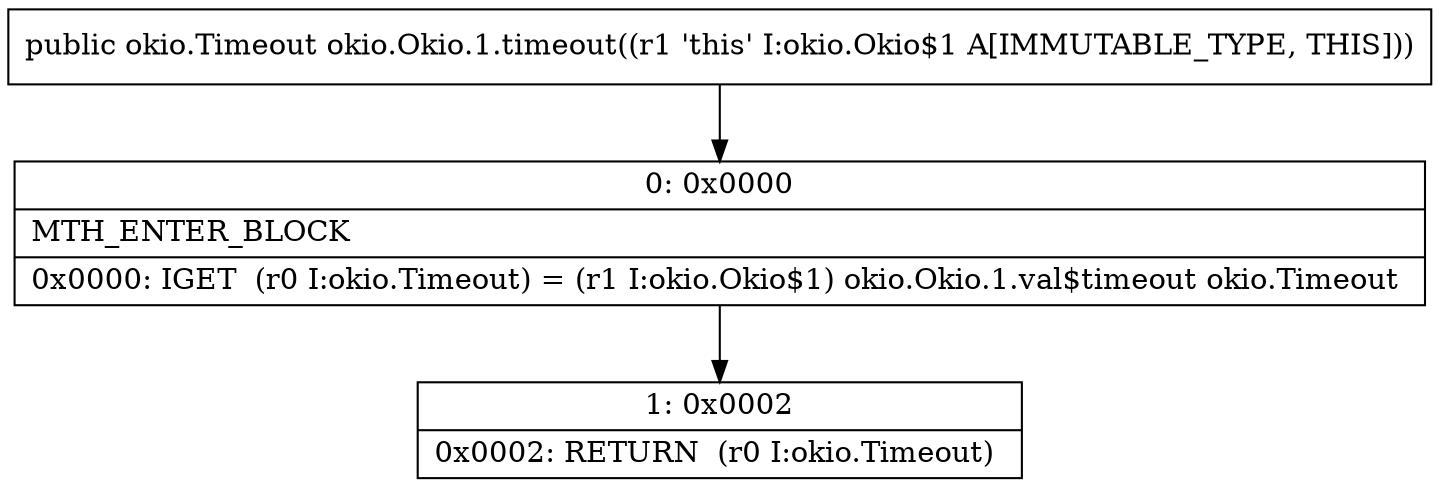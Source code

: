 digraph "CFG forokio.Okio.1.timeout()Lokio\/Timeout;" {
Node_0 [shape=record,label="{0\:\ 0x0000|MTH_ENTER_BLOCK\l|0x0000: IGET  (r0 I:okio.Timeout) = (r1 I:okio.Okio$1) okio.Okio.1.val$timeout okio.Timeout \l}"];
Node_1 [shape=record,label="{1\:\ 0x0002|0x0002: RETURN  (r0 I:okio.Timeout) \l}"];
MethodNode[shape=record,label="{public okio.Timeout okio.Okio.1.timeout((r1 'this' I:okio.Okio$1 A[IMMUTABLE_TYPE, THIS])) }"];
MethodNode -> Node_0;
Node_0 -> Node_1;
}

